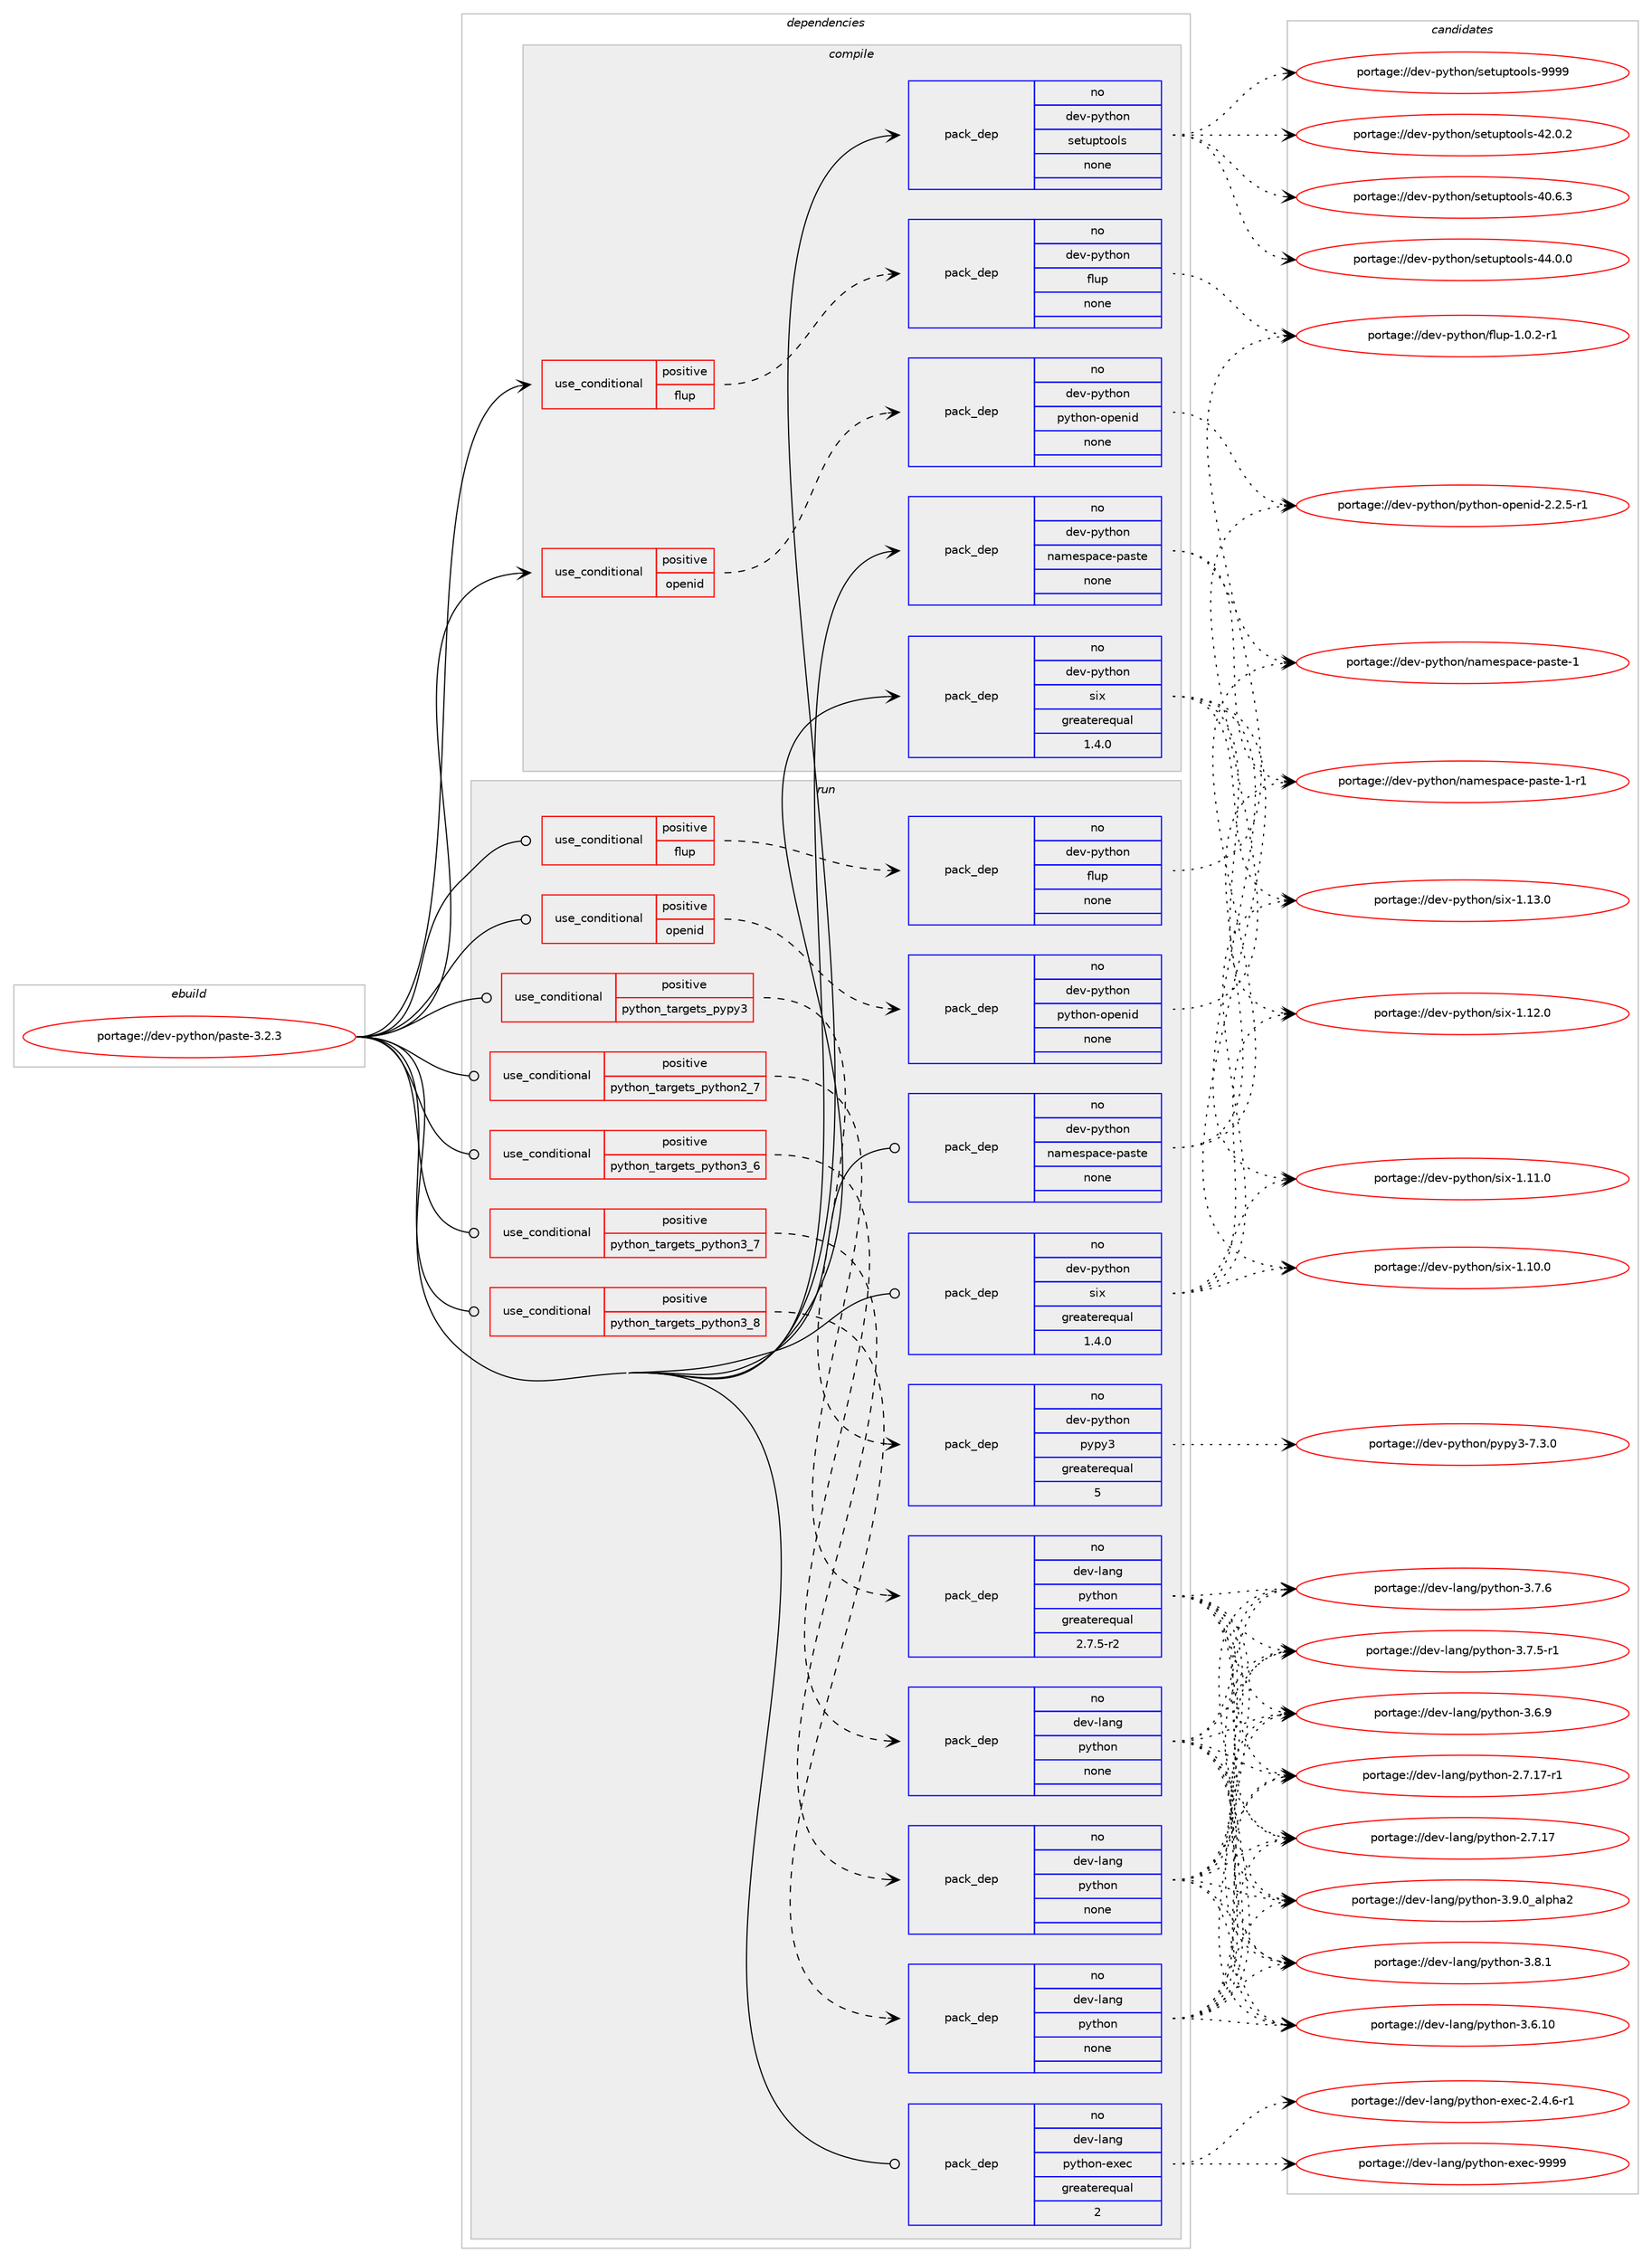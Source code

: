 digraph prolog {

# *************
# Graph options
# *************

newrank=true;
concentrate=true;
compound=true;
graph [rankdir=LR,fontname=Helvetica,fontsize=10,ranksep=1.5];#, ranksep=2.5, nodesep=0.2];
edge  [arrowhead=vee];
node  [fontname=Helvetica,fontsize=10];

# **********
# The ebuild
# **********

subgraph cluster_leftcol {
color=gray;
rank=same;
label=<<i>ebuild</i>>;
id [label="portage://dev-python/paste-3.2.3", color=red, width=4, href="../dev-python/paste-3.2.3.svg"];
}

# ****************
# The dependencies
# ****************

subgraph cluster_midcol {
color=gray;
label=<<i>dependencies</i>>;
subgraph cluster_compile {
fillcolor="#eeeeee";
style=filled;
label=<<i>compile</i>>;
subgraph cond111286 {
dependency443631 [label=<<TABLE BORDER="0" CELLBORDER="1" CELLSPACING="0" CELLPADDING="4"><TR><TD ROWSPAN="3" CELLPADDING="10">use_conditional</TD></TR><TR><TD>positive</TD></TR><TR><TD>flup</TD></TR></TABLE>>, shape=none, color=red];
subgraph pack327403 {
dependency443632 [label=<<TABLE BORDER="0" CELLBORDER="1" CELLSPACING="0" CELLPADDING="4" WIDTH="220"><TR><TD ROWSPAN="6" CELLPADDING="30">pack_dep</TD></TR><TR><TD WIDTH="110">no</TD></TR><TR><TD>dev-python</TD></TR><TR><TD>flup</TD></TR><TR><TD>none</TD></TR><TR><TD></TD></TR></TABLE>>, shape=none, color=blue];
}
dependency443631:e -> dependency443632:w [weight=20,style="dashed",arrowhead="vee"];
}
id:e -> dependency443631:w [weight=20,style="solid",arrowhead="vee"];
subgraph cond111287 {
dependency443633 [label=<<TABLE BORDER="0" CELLBORDER="1" CELLSPACING="0" CELLPADDING="4"><TR><TD ROWSPAN="3" CELLPADDING="10">use_conditional</TD></TR><TR><TD>positive</TD></TR><TR><TD>openid</TD></TR></TABLE>>, shape=none, color=red];
subgraph pack327404 {
dependency443634 [label=<<TABLE BORDER="0" CELLBORDER="1" CELLSPACING="0" CELLPADDING="4" WIDTH="220"><TR><TD ROWSPAN="6" CELLPADDING="30">pack_dep</TD></TR><TR><TD WIDTH="110">no</TD></TR><TR><TD>dev-python</TD></TR><TR><TD>python-openid</TD></TR><TR><TD>none</TD></TR><TR><TD></TD></TR></TABLE>>, shape=none, color=blue];
}
dependency443633:e -> dependency443634:w [weight=20,style="dashed",arrowhead="vee"];
}
id:e -> dependency443633:w [weight=20,style="solid",arrowhead="vee"];
subgraph pack327405 {
dependency443635 [label=<<TABLE BORDER="0" CELLBORDER="1" CELLSPACING="0" CELLPADDING="4" WIDTH="220"><TR><TD ROWSPAN="6" CELLPADDING="30">pack_dep</TD></TR><TR><TD WIDTH="110">no</TD></TR><TR><TD>dev-python</TD></TR><TR><TD>namespace-paste</TD></TR><TR><TD>none</TD></TR><TR><TD></TD></TR></TABLE>>, shape=none, color=blue];
}
id:e -> dependency443635:w [weight=20,style="solid",arrowhead="vee"];
subgraph pack327406 {
dependency443636 [label=<<TABLE BORDER="0" CELLBORDER="1" CELLSPACING="0" CELLPADDING="4" WIDTH="220"><TR><TD ROWSPAN="6" CELLPADDING="30">pack_dep</TD></TR><TR><TD WIDTH="110">no</TD></TR><TR><TD>dev-python</TD></TR><TR><TD>setuptools</TD></TR><TR><TD>none</TD></TR><TR><TD></TD></TR></TABLE>>, shape=none, color=blue];
}
id:e -> dependency443636:w [weight=20,style="solid",arrowhead="vee"];
subgraph pack327407 {
dependency443637 [label=<<TABLE BORDER="0" CELLBORDER="1" CELLSPACING="0" CELLPADDING="4" WIDTH="220"><TR><TD ROWSPAN="6" CELLPADDING="30">pack_dep</TD></TR><TR><TD WIDTH="110">no</TD></TR><TR><TD>dev-python</TD></TR><TR><TD>six</TD></TR><TR><TD>greaterequal</TD></TR><TR><TD>1.4.0</TD></TR></TABLE>>, shape=none, color=blue];
}
id:e -> dependency443637:w [weight=20,style="solid",arrowhead="vee"];
}
subgraph cluster_compileandrun {
fillcolor="#eeeeee";
style=filled;
label=<<i>compile and run</i>>;
}
subgraph cluster_run {
fillcolor="#eeeeee";
style=filled;
label=<<i>run</i>>;
subgraph cond111288 {
dependency443638 [label=<<TABLE BORDER="0" CELLBORDER="1" CELLSPACING="0" CELLPADDING="4"><TR><TD ROWSPAN="3" CELLPADDING="10">use_conditional</TD></TR><TR><TD>positive</TD></TR><TR><TD>flup</TD></TR></TABLE>>, shape=none, color=red];
subgraph pack327408 {
dependency443639 [label=<<TABLE BORDER="0" CELLBORDER="1" CELLSPACING="0" CELLPADDING="4" WIDTH="220"><TR><TD ROWSPAN="6" CELLPADDING="30">pack_dep</TD></TR><TR><TD WIDTH="110">no</TD></TR><TR><TD>dev-python</TD></TR><TR><TD>flup</TD></TR><TR><TD>none</TD></TR><TR><TD></TD></TR></TABLE>>, shape=none, color=blue];
}
dependency443638:e -> dependency443639:w [weight=20,style="dashed",arrowhead="vee"];
}
id:e -> dependency443638:w [weight=20,style="solid",arrowhead="odot"];
subgraph cond111289 {
dependency443640 [label=<<TABLE BORDER="0" CELLBORDER="1" CELLSPACING="0" CELLPADDING="4"><TR><TD ROWSPAN="3" CELLPADDING="10">use_conditional</TD></TR><TR><TD>positive</TD></TR><TR><TD>openid</TD></TR></TABLE>>, shape=none, color=red];
subgraph pack327409 {
dependency443641 [label=<<TABLE BORDER="0" CELLBORDER="1" CELLSPACING="0" CELLPADDING="4" WIDTH="220"><TR><TD ROWSPAN="6" CELLPADDING="30">pack_dep</TD></TR><TR><TD WIDTH="110">no</TD></TR><TR><TD>dev-python</TD></TR><TR><TD>python-openid</TD></TR><TR><TD>none</TD></TR><TR><TD></TD></TR></TABLE>>, shape=none, color=blue];
}
dependency443640:e -> dependency443641:w [weight=20,style="dashed",arrowhead="vee"];
}
id:e -> dependency443640:w [weight=20,style="solid",arrowhead="odot"];
subgraph cond111290 {
dependency443642 [label=<<TABLE BORDER="0" CELLBORDER="1" CELLSPACING="0" CELLPADDING="4"><TR><TD ROWSPAN="3" CELLPADDING="10">use_conditional</TD></TR><TR><TD>positive</TD></TR><TR><TD>python_targets_pypy3</TD></TR></TABLE>>, shape=none, color=red];
subgraph pack327410 {
dependency443643 [label=<<TABLE BORDER="0" CELLBORDER="1" CELLSPACING="0" CELLPADDING="4" WIDTH="220"><TR><TD ROWSPAN="6" CELLPADDING="30">pack_dep</TD></TR><TR><TD WIDTH="110">no</TD></TR><TR><TD>dev-python</TD></TR><TR><TD>pypy3</TD></TR><TR><TD>greaterequal</TD></TR><TR><TD>5</TD></TR></TABLE>>, shape=none, color=blue];
}
dependency443642:e -> dependency443643:w [weight=20,style="dashed",arrowhead="vee"];
}
id:e -> dependency443642:w [weight=20,style="solid",arrowhead="odot"];
subgraph cond111291 {
dependency443644 [label=<<TABLE BORDER="0" CELLBORDER="1" CELLSPACING="0" CELLPADDING="4"><TR><TD ROWSPAN="3" CELLPADDING="10">use_conditional</TD></TR><TR><TD>positive</TD></TR><TR><TD>python_targets_python2_7</TD></TR></TABLE>>, shape=none, color=red];
subgraph pack327411 {
dependency443645 [label=<<TABLE BORDER="0" CELLBORDER="1" CELLSPACING="0" CELLPADDING="4" WIDTH="220"><TR><TD ROWSPAN="6" CELLPADDING="30">pack_dep</TD></TR><TR><TD WIDTH="110">no</TD></TR><TR><TD>dev-lang</TD></TR><TR><TD>python</TD></TR><TR><TD>greaterequal</TD></TR><TR><TD>2.7.5-r2</TD></TR></TABLE>>, shape=none, color=blue];
}
dependency443644:e -> dependency443645:w [weight=20,style="dashed",arrowhead="vee"];
}
id:e -> dependency443644:w [weight=20,style="solid",arrowhead="odot"];
subgraph cond111292 {
dependency443646 [label=<<TABLE BORDER="0" CELLBORDER="1" CELLSPACING="0" CELLPADDING="4"><TR><TD ROWSPAN="3" CELLPADDING="10">use_conditional</TD></TR><TR><TD>positive</TD></TR><TR><TD>python_targets_python3_6</TD></TR></TABLE>>, shape=none, color=red];
subgraph pack327412 {
dependency443647 [label=<<TABLE BORDER="0" CELLBORDER="1" CELLSPACING="0" CELLPADDING="4" WIDTH="220"><TR><TD ROWSPAN="6" CELLPADDING="30">pack_dep</TD></TR><TR><TD WIDTH="110">no</TD></TR><TR><TD>dev-lang</TD></TR><TR><TD>python</TD></TR><TR><TD>none</TD></TR><TR><TD></TD></TR></TABLE>>, shape=none, color=blue];
}
dependency443646:e -> dependency443647:w [weight=20,style="dashed",arrowhead="vee"];
}
id:e -> dependency443646:w [weight=20,style="solid",arrowhead="odot"];
subgraph cond111293 {
dependency443648 [label=<<TABLE BORDER="0" CELLBORDER="1" CELLSPACING="0" CELLPADDING="4"><TR><TD ROWSPAN="3" CELLPADDING="10">use_conditional</TD></TR><TR><TD>positive</TD></TR><TR><TD>python_targets_python3_7</TD></TR></TABLE>>, shape=none, color=red];
subgraph pack327413 {
dependency443649 [label=<<TABLE BORDER="0" CELLBORDER="1" CELLSPACING="0" CELLPADDING="4" WIDTH="220"><TR><TD ROWSPAN="6" CELLPADDING="30">pack_dep</TD></TR><TR><TD WIDTH="110">no</TD></TR><TR><TD>dev-lang</TD></TR><TR><TD>python</TD></TR><TR><TD>none</TD></TR><TR><TD></TD></TR></TABLE>>, shape=none, color=blue];
}
dependency443648:e -> dependency443649:w [weight=20,style="dashed",arrowhead="vee"];
}
id:e -> dependency443648:w [weight=20,style="solid",arrowhead="odot"];
subgraph cond111294 {
dependency443650 [label=<<TABLE BORDER="0" CELLBORDER="1" CELLSPACING="0" CELLPADDING="4"><TR><TD ROWSPAN="3" CELLPADDING="10">use_conditional</TD></TR><TR><TD>positive</TD></TR><TR><TD>python_targets_python3_8</TD></TR></TABLE>>, shape=none, color=red];
subgraph pack327414 {
dependency443651 [label=<<TABLE BORDER="0" CELLBORDER="1" CELLSPACING="0" CELLPADDING="4" WIDTH="220"><TR><TD ROWSPAN="6" CELLPADDING="30">pack_dep</TD></TR><TR><TD WIDTH="110">no</TD></TR><TR><TD>dev-lang</TD></TR><TR><TD>python</TD></TR><TR><TD>none</TD></TR><TR><TD></TD></TR></TABLE>>, shape=none, color=blue];
}
dependency443650:e -> dependency443651:w [weight=20,style="dashed",arrowhead="vee"];
}
id:e -> dependency443650:w [weight=20,style="solid",arrowhead="odot"];
subgraph pack327415 {
dependency443652 [label=<<TABLE BORDER="0" CELLBORDER="1" CELLSPACING="0" CELLPADDING="4" WIDTH="220"><TR><TD ROWSPAN="6" CELLPADDING="30">pack_dep</TD></TR><TR><TD WIDTH="110">no</TD></TR><TR><TD>dev-lang</TD></TR><TR><TD>python-exec</TD></TR><TR><TD>greaterequal</TD></TR><TR><TD>2</TD></TR></TABLE>>, shape=none, color=blue];
}
id:e -> dependency443652:w [weight=20,style="solid",arrowhead="odot"];
subgraph pack327416 {
dependency443653 [label=<<TABLE BORDER="0" CELLBORDER="1" CELLSPACING="0" CELLPADDING="4" WIDTH="220"><TR><TD ROWSPAN="6" CELLPADDING="30">pack_dep</TD></TR><TR><TD WIDTH="110">no</TD></TR><TR><TD>dev-python</TD></TR><TR><TD>namespace-paste</TD></TR><TR><TD>none</TD></TR><TR><TD></TD></TR></TABLE>>, shape=none, color=blue];
}
id:e -> dependency443653:w [weight=20,style="solid",arrowhead="odot"];
subgraph pack327417 {
dependency443654 [label=<<TABLE BORDER="0" CELLBORDER="1" CELLSPACING="0" CELLPADDING="4" WIDTH="220"><TR><TD ROWSPAN="6" CELLPADDING="30">pack_dep</TD></TR><TR><TD WIDTH="110">no</TD></TR><TR><TD>dev-python</TD></TR><TR><TD>six</TD></TR><TR><TD>greaterequal</TD></TR><TR><TD>1.4.0</TD></TR></TABLE>>, shape=none, color=blue];
}
id:e -> dependency443654:w [weight=20,style="solid",arrowhead="odot"];
}
}

# **************
# The candidates
# **************

subgraph cluster_choices {
rank=same;
color=gray;
label=<<i>candidates</i>>;

subgraph choice327403 {
color=black;
nodesep=1;
choice10010111845112121116104111110471021081171124549464846504511449 [label="portage://dev-python/flup-1.0.2-r1", color=red, width=4,href="../dev-python/flup-1.0.2-r1.svg"];
dependency443632:e -> choice10010111845112121116104111110471021081171124549464846504511449:w [style=dotted,weight="100"];
}
subgraph choice327404 {
color=black;
nodesep=1;
choice1001011184511212111610411111047112121116104111110451111121011101051004550465046534511449 [label="portage://dev-python/python-openid-2.2.5-r1", color=red, width=4,href="../dev-python/python-openid-2.2.5-r1.svg"];
dependency443634:e -> choice1001011184511212111610411111047112121116104111110451111121011101051004550465046534511449:w [style=dotted,weight="100"];
}
subgraph choice327405 {
color=black;
nodesep=1;
choice1001011184511212111610411111047110971091011151129799101451129711511610145494511449 [label="portage://dev-python/namespace-paste-1-r1", color=red, width=4,href="../dev-python/namespace-paste-1-r1.svg"];
choice100101118451121211161041111104711097109101115112979910145112971151161014549 [label="portage://dev-python/namespace-paste-1", color=red, width=4,href="../dev-python/namespace-paste-1.svg"];
dependency443635:e -> choice1001011184511212111610411111047110971091011151129799101451129711511610145494511449:w [style=dotted,weight="100"];
dependency443635:e -> choice100101118451121211161041111104711097109101115112979910145112971151161014549:w [style=dotted,weight="100"];
}
subgraph choice327406 {
color=black;
nodesep=1;
choice10010111845112121116104111110471151011161171121161111111081154557575757 [label="portage://dev-python/setuptools-9999", color=red, width=4,href="../dev-python/setuptools-9999.svg"];
choice100101118451121211161041111104711510111611711211611111110811545525246484648 [label="portage://dev-python/setuptools-44.0.0", color=red, width=4,href="../dev-python/setuptools-44.0.0.svg"];
choice100101118451121211161041111104711510111611711211611111110811545525046484650 [label="portage://dev-python/setuptools-42.0.2", color=red, width=4,href="../dev-python/setuptools-42.0.2.svg"];
choice100101118451121211161041111104711510111611711211611111110811545524846544651 [label="portage://dev-python/setuptools-40.6.3", color=red, width=4,href="../dev-python/setuptools-40.6.3.svg"];
dependency443636:e -> choice10010111845112121116104111110471151011161171121161111111081154557575757:w [style=dotted,weight="100"];
dependency443636:e -> choice100101118451121211161041111104711510111611711211611111110811545525246484648:w [style=dotted,weight="100"];
dependency443636:e -> choice100101118451121211161041111104711510111611711211611111110811545525046484650:w [style=dotted,weight="100"];
dependency443636:e -> choice100101118451121211161041111104711510111611711211611111110811545524846544651:w [style=dotted,weight="100"];
}
subgraph choice327407 {
color=black;
nodesep=1;
choice100101118451121211161041111104711510512045494649514648 [label="portage://dev-python/six-1.13.0", color=red, width=4,href="../dev-python/six-1.13.0.svg"];
choice100101118451121211161041111104711510512045494649504648 [label="portage://dev-python/six-1.12.0", color=red, width=4,href="../dev-python/six-1.12.0.svg"];
choice100101118451121211161041111104711510512045494649494648 [label="portage://dev-python/six-1.11.0", color=red, width=4,href="../dev-python/six-1.11.0.svg"];
choice100101118451121211161041111104711510512045494649484648 [label="portage://dev-python/six-1.10.0", color=red, width=4,href="../dev-python/six-1.10.0.svg"];
dependency443637:e -> choice100101118451121211161041111104711510512045494649514648:w [style=dotted,weight="100"];
dependency443637:e -> choice100101118451121211161041111104711510512045494649504648:w [style=dotted,weight="100"];
dependency443637:e -> choice100101118451121211161041111104711510512045494649494648:w [style=dotted,weight="100"];
dependency443637:e -> choice100101118451121211161041111104711510512045494649484648:w [style=dotted,weight="100"];
}
subgraph choice327408 {
color=black;
nodesep=1;
choice10010111845112121116104111110471021081171124549464846504511449 [label="portage://dev-python/flup-1.0.2-r1", color=red, width=4,href="../dev-python/flup-1.0.2-r1.svg"];
dependency443639:e -> choice10010111845112121116104111110471021081171124549464846504511449:w [style=dotted,weight="100"];
}
subgraph choice327409 {
color=black;
nodesep=1;
choice1001011184511212111610411111047112121116104111110451111121011101051004550465046534511449 [label="portage://dev-python/python-openid-2.2.5-r1", color=red, width=4,href="../dev-python/python-openid-2.2.5-r1.svg"];
dependency443641:e -> choice1001011184511212111610411111047112121116104111110451111121011101051004550465046534511449:w [style=dotted,weight="100"];
}
subgraph choice327410 {
color=black;
nodesep=1;
choice100101118451121211161041111104711212111212151455546514648 [label="portage://dev-python/pypy3-7.3.0", color=red, width=4,href="../dev-python/pypy3-7.3.0.svg"];
dependency443643:e -> choice100101118451121211161041111104711212111212151455546514648:w [style=dotted,weight="100"];
}
subgraph choice327411 {
color=black;
nodesep=1;
choice10010111845108971101034711212111610411111045514657464895971081121049750 [label="portage://dev-lang/python-3.9.0_alpha2", color=red, width=4,href="../dev-lang/python-3.9.0_alpha2.svg"];
choice100101118451089711010347112121116104111110455146564649 [label="portage://dev-lang/python-3.8.1", color=red, width=4,href="../dev-lang/python-3.8.1.svg"];
choice100101118451089711010347112121116104111110455146554654 [label="portage://dev-lang/python-3.7.6", color=red, width=4,href="../dev-lang/python-3.7.6.svg"];
choice1001011184510897110103471121211161041111104551465546534511449 [label="portage://dev-lang/python-3.7.5-r1", color=red, width=4,href="../dev-lang/python-3.7.5-r1.svg"];
choice100101118451089711010347112121116104111110455146544657 [label="portage://dev-lang/python-3.6.9", color=red, width=4,href="../dev-lang/python-3.6.9.svg"];
choice10010111845108971101034711212111610411111045514654464948 [label="portage://dev-lang/python-3.6.10", color=red, width=4,href="../dev-lang/python-3.6.10.svg"];
choice100101118451089711010347112121116104111110455046554649554511449 [label="portage://dev-lang/python-2.7.17-r1", color=red, width=4,href="../dev-lang/python-2.7.17-r1.svg"];
choice10010111845108971101034711212111610411111045504655464955 [label="portage://dev-lang/python-2.7.17", color=red, width=4,href="../dev-lang/python-2.7.17.svg"];
dependency443645:e -> choice10010111845108971101034711212111610411111045514657464895971081121049750:w [style=dotted,weight="100"];
dependency443645:e -> choice100101118451089711010347112121116104111110455146564649:w [style=dotted,weight="100"];
dependency443645:e -> choice100101118451089711010347112121116104111110455146554654:w [style=dotted,weight="100"];
dependency443645:e -> choice1001011184510897110103471121211161041111104551465546534511449:w [style=dotted,weight="100"];
dependency443645:e -> choice100101118451089711010347112121116104111110455146544657:w [style=dotted,weight="100"];
dependency443645:e -> choice10010111845108971101034711212111610411111045514654464948:w [style=dotted,weight="100"];
dependency443645:e -> choice100101118451089711010347112121116104111110455046554649554511449:w [style=dotted,weight="100"];
dependency443645:e -> choice10010111845108971101034711212111610411111045504655464955:w [style=dotted,weight="100"];
}
subgraph choice327412 {
color=black;
nodesep=1;
choice10010111845108971101034711212111610411111045514657464895971081121049750 [label="portage://dev-lang/python-3.9.0_alpha2", color=red, width=4,href="../dev-lang/python-3.9.0_alpha2.svg"];
choice100101118451089711010347112121116104111110455146564649 [label="portage://dev-lang/python-3.8.1", color=red, width=4,href="../dev-lang/python-3.8.1.svg"];
choice100101118451089711010347112121116104111110455146554654 [label="portage://dev-lang/python-3.7.6", color=red, width=4,href="../dev-lang/python-3.7.6.svg"];
choice1001011184510897110103471121211161041111104551465546534511449 [label="portage://dev-lang/python-3.7.5-r1", color=red, width=4,href="../dev-lang/python-3.7.5-r1.svg"];
choice100101118451089711010347112121116104111110455146544657 [label="portage://dev-lang/python-3.6.9", color=red, width=4,href="../dev-lang/python-3.6.9.svg"];
choice10010111845108971101034711212111610411111045514654464948 [label="portage://dev-lang/python-3.6.10", color=red, width=4,href="../dev-lang/python-3.6.10.svg"];
choice100101118451089711010347112121116104111110455046554649554511449 [label="portage://dev-lang/python-2.7.17-r1", color=red, width=4,href="../dev-lang/python-2.7.17-r1.svg"];
choice10010111845108971101034711212111610411111045504655464955 [label="portage://dev-lang/python-2.7.17", color=red, width=4,href="../dev-lang/python-2.7.17.svg"];
dependency443647:e -> choice10010111845108971101034711212111610411111045514657464895971081121049750:w [style=dotted,weight="100"];
dependency443647:e -> choice100101118451089711010347112121116104111110455146564649:w [style=dotted,weight="100"];
dependency443647:e -> choice100101118451089711010347112121116104111110455146554654:w [style=dotted,weight="100"];
dependency443647:e -> choice1001011184510897110103471121211161041111104551465546534511449:w [style=dotted,weight="100"];
dependency443647:e -> choice100101118451089711010347112121116104111110455146544657:w [style=dotted,weight="100"];
dependency443647:e -> choice10010111845108971101034711212111610411111045514654464948:w [style=dotted,weight="100"];
dependency443647:e -> choice100101118451089711010347112121116104111110455046554649554511449:w [style=dotted,weight="100"];
dependency443647:e -> choice10010111845108971101034711212111610411111045504655464955:w [style=dotted,weight="100"];
}
subgraph choice327413 {
color=black;
nodesep=1;
choice10010111845108971101034711212111610411111045514657464895971081121049750 [label="portage://dev-lang/python-3.9.0_alpha2", color=red, width=4,href="../dev-lang/python-3.9.0_alpha2.svg"];
choice100101118451089711010347112121116104111110455146564649 [label="portage://dev-lang/python-3.8.1", color=red, width=4,href="../dev-lang/python-3.8.1.svg"];
choice100101118451089711010347112121116104111110455146554654 [label="portage://dev-lang/python-3.7.6", color=red, width=4,href="../dev-lang/python-3.7.6.svg"];
choice1001011184510897110103471121211161041111104551465546534511449 [label="portage://dev-lang/python-3.7.5-r1", color=red, width=4,href="../dev-lang/python-3.7.5-r1.svg"];
choice100101118451089711010347112121116104111110455146544657 [label="portage://dev-lang/python-3.6.9", color=red, width=4,href="../dev-lang/python-3.6.9.svg"];
choice10010111845108971101034711212111610411111045514654464948 [label="portage://dev-lang/python-3.6.10", color=red, width=4,href="../dev-lang/python-3.6.10.svg"];
choice100101118451089711010347112121116104111110455046554649554511449 [label="portage://dev-lang/python-2.7.17-r1", color=red, width=4,href="../dev-lang/python-2.7.17-r1.svg"];
choice10010111845108971101034711212111610411111045504655464955 [label="portage://dev-lang/python-2.7.17", color=red, width=4,href="../dev-lang/python-2.7.17.svg"];
dependency443649:e -> choice10010111845108971101034711212111610411111045514657464895971081121049750:w [style=dotted,weight="100"];
dependency443649:e -> choice100101118451089711010347112121116104111110455146564649:w [style=dotted,weight="100"];
dependency443649:e -> choice100101118451089711010347112121116104111110455146554654:w [style=dotted,weight="100"];
dependency443649:e -> choice1001011184510897110103471121211161041111104551465546534511449:w [style=dotted,weight="100"];
dependency443649:e -> choice100101118451089711010347112121116104111110455146544657:w [style=dotted,weight="100"];
dependency443649:e -> choice10010111845108971101034711212111610411111045514654464948:w [style=dotted,weight="100"];
dependency443649:e -> choice100101118451089711010347112121116104111110455046554649554511449:w [style=dotted,weight="100"];
dependency443649:e -> choice10010111845108971101034711212111610411111045504655464955:w [style=dotted,weight="100"];
}
subgraph choice327414 {
color=black;
nodesep=1;
choice10010111845108971101034711212111610411111045514657464895971081121049750 [label="portage://dev-lang/python-3.9.0_alpha2", color=red, width=4,href="../dev-lang/python-3.9.0_alpha2.svg"];
choice100101118451089711010347112121116104111110455146564649 [label="portage://dev-lang/python-3.8.1", color=red, width=4,href="../dev-lang/python-3.8.1.svg"];
choice100101118451089711010347112121116104111110455146554654 [label="portage://dev-lang/python-3.7.6", color=red, width=4,href="../dev-lang/python-3.7.6.svg"];
choice1001011184510897110103471121211161041111104551465546534511449 [label="portage://dev-lang/python-3.7.5-r1", color=red, width=4,href="../dev-lang/python-3.7.5-r1.svg"];
choice100101118451089711010347112121116104111110455146544657 [label="portage://dev-lang/python-3.6.9", color=red, width=4,href="../dev-lang/python-3.6.9.svg"];
choice10010111845108971101034711212111610411111045514654464948 [label="portage://dev-lang/python-3.6.10", color=red, width=4,href="../dev-lang/python-3.6.10.svg"];
choice100101118451089711010347112121116104111110455046554649554511449 [label="portage://dev-lang/python-2.7.17-r1", color=red, width=4,href="../dev-lang/python-2.7.17-r1.svg"];
choice10010111845108971101034711212111610411111045504655464955 [label="portage://dev-lang/python-2.7.17", color=red, width=4,href="../dev-lang/python-2.7.17.svg"];
dependency443651:e -> choice10010111845108971101034711212111610411111045514657464895971081121049750:w [style=dotted,weight="100"];
dependency443651:e -> choice100101118451089711010347112121116104111110455146564649:w [style=dotted,weight="100"];
dependency443651:e -> choice100101118451089711010347112121116104111110455146554654:w [style=dotted,weight="100"];
dependency443651:e -> choice1001011184510897110103471121211161041111104551465546534511449:w [style=dotted,weight="100"];
dependency443651:e -> choice100101118451089711010347112121116104111110455146544657:w [style=dotted,weight="100"];
dependency443651:e -> choice10010111845108971101034711212111610411111045514654464948:w [style=dotted,weight="100"];
dependency443651:e -> choice100101118451089711010347112121116104111110455046554649554511449:w [style=dotted,weight="100"];
dependency443651:e -> choice10010111845108971101034711212111610411111045504655464955:w [style=dotted,weight="100"];
}
subgraph choice327415 {
color=black;
nodesep=1;
choice10010111845108971101034711212111610411111045101120101994557575757 [label="portage://dev-lang/python-exec-9999", color=red, width=4,href="../dev-lang/python-exec-9999.svg"];
choice10010111845108971101034711212111610411111045101120101994550465246544511449 [label="portage://dev-lang/python-exec-2.4.6-r1", color=red, width=4,href="../dev-lang/python-exec-2.4.6-r1.svg"];
dependency443652:e -> choice10010111845108971101034711212111610411111045101120101994557575757:w [style=dotted,weight="100"];
dependency443652:e -> choice10010111845108971101034711212111610411111045101120101994550465246544511449:w [style=dotted,weight="100"];
}
subgraph choice327416 {
color=black;
nodesep=1;
choice1001011184511212111610411111047110971091011151129799101451129711511610145494511449 [label="portage://dev-python/namespace-paste-1-r1", color=red, width=4,href="../dev-python/namespace-paste-1-r1.svg"];
choice100101118451121211161041111104711097109101115112979910145112971151161014549 [label="portage://dev-python/namespace-paste-1", color=red, width=4,href="../dev-python/namespace-paste-1.svg"];
dependency443653:e -> choice1001011184511212111610411111047110971091011151129799101451129711511610145494511449:w [style=dotted,weight="100"];
dependency443653:e -> choice100101118451121211161041111104711097109101115112979910145112971151161014549:w [style=dotted,weight="100"];
}
subgraph choice327417 {
color=black;
nodesep=1;
choice100101118451121211161041111104711510512045494649514648 [label="portage://dev-python/six-1.13.0", color=red, width=4,href="../dev-python/six-1.13.0.svg"];
choice100101118451121211161041111104711510512045494649504648 [label="portage://dev-python/six-1.12.0", color=red, width=4,href="../dev-python/six-1.12.0.svg"];
choice100101118451121211161041111104711510512045494649494648 [label="portage://dev-python/six-1.11.0", color=red, width=4,href="../dev-python/six-1.11.0.svg"];
choice100101118451121211161041111104711510512045494649484648 [label="portage://dev-python/six-1.10.0", color=red, width=4,href="../dev-python/six-1.10.0.svg"];
dependency443654:e -> choice100101118451121211161041111104711510512045494649514648:w [style=dotted,weight="100"];
dependency443654:e -> choice100101118451121211161041111104711510512045494649504648:w [style=dotted,weight="100"];
dependency443654:e -> choice100101118451121211161041111104711510512045494649494648:w [style=dotted,weight="100"];
dependency443654:e -> choice100101118451121211161041111104711510512045494649484648:w [style=dotted,weight="100"];
}
}

}
